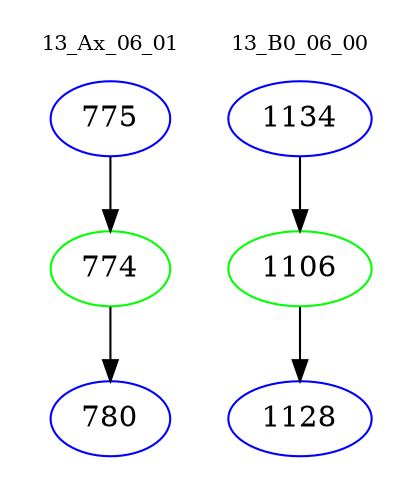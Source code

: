 digraph{
subgraph cluster_0 {
color = white
label = "13_Ax_06_01";
fontsize=10;
T0_775 [label="775", color="blue"]
T0_775 -> T0_774 [color="black"]
T0_774 [label="774", color="green"]
T0_774 -> T0_780 [color="black"]
T0_780 [label="780", color="blue"]
}
subgraph cluster_1 {
color = white
label = "13_B0_06_00";
fontsize=10;
T1_1134 [label="1134", color="blue"]
T1_1134 -> T1_1106 [color="black"]
T1_1106 [label="1106", color="green"]
T1_1106 -> T1_1128 [color="black"]
T1_1128 [label="1128", color="blue"]
}
}
